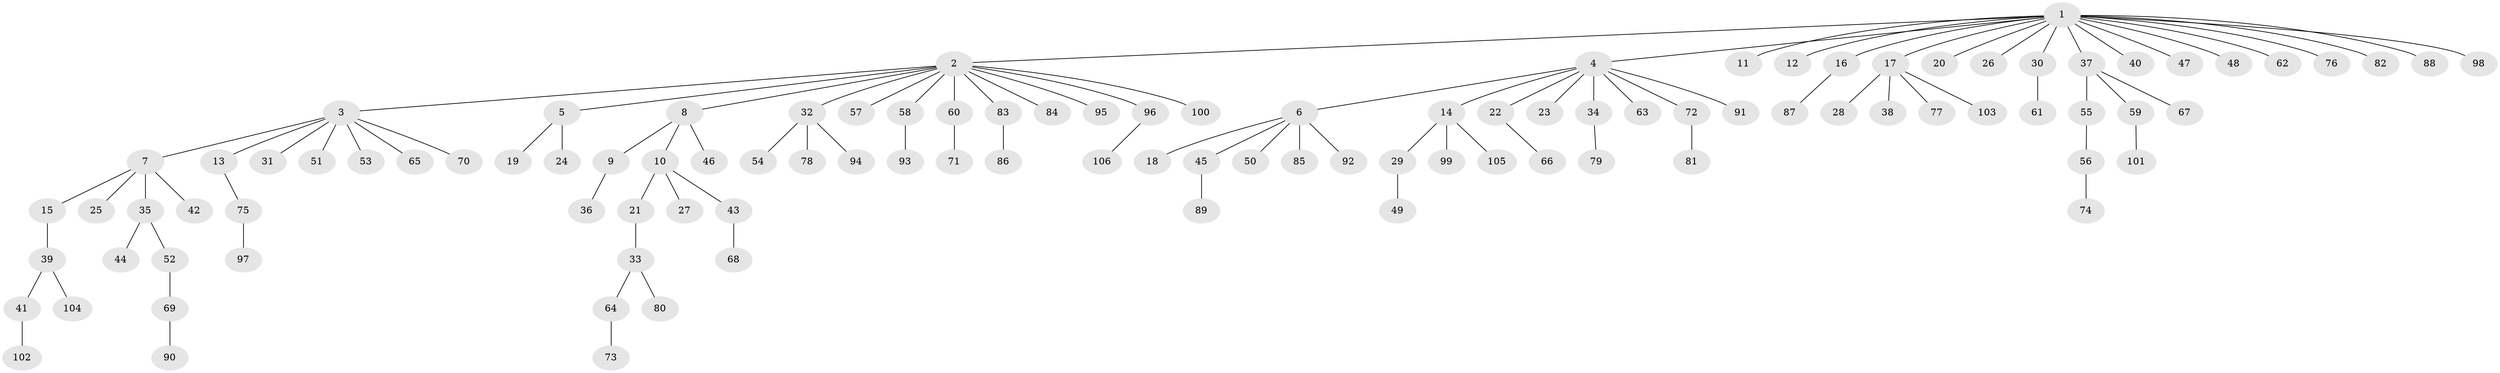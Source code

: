 // Generated by graph-tools (version 1.1) at 2025/11/02/27/25 16:11:11]
// undirected, 106 vertices, 105 edges
graph export_dot {
graph [start="1"]
  node [color=gray90,style=filled];
  1;
  2;
  3;
  4;
  5;
  6;
  7;
  8;
  9;
  10;
  11;
  12;
  13;
  14;
  15;
  16;
  17;
  18;
  19;
  20;
  21;
  22;
  23;
  24;
  25;
  26;
  27;
  28;
  29;
  30;
  31;
  32;
  33;
  34;
  35;
  36;
  37;
  38;
  39;
  40;
  41;
  42;
  43;
  44;
  45;
  46;
  47;
  48;
  49;
  50;
  51;
  52;
  53;
  54;
  55;
  56;
  57;
  58;
  59;
  60;
  61;
  62;
  63;
  64;
  65;
  66;
  67;
  68;
  69;
  70;
  71;
  72;
  73;
  74;
  75;
  76;
  77;
  78;
  79;
  80;
  81;
  82;
  83;
  84;
  85;
  86;
  87;
  88;
  89;
  90;
  91;
  92;
  93;
  94;
  95;
  96;
  97;
  98;
  99;
  100;
  101;
  102;
  103;
  104;
  105;
  106;
  1 -- 2;
  1 -- 4;
  1 -- 11;
  1 -- 12;
  1 -- 16;
  1 -- 17;
  1 -- 20;
  1 -- 26;
  1 -- 30;
  1 -- 37;
  1 -- 40;
  1 -- 47;
  1 -- 48;
  1 -- 62;
  1 -- 76;
  1 -- 82;
  1 -- 88;
  1 -- 98;
  2 -- 3;
  2 -- 5;
  2 -- 8;
  2 -- 32;
  2 -- 57;
  2 -- 58;
  2 -- 60;
  2 -- 83;
  2 -- 84;
  2 -- 95;
  2 -- 96;
  2 -- 100;
  3 -- 7;
  3 -- 13;
  3 -- 31;
  3 -- 51;
  3 -- 53;
  3 -- 65;
  3 -- 70;
  4 -- 6;
  4 -- 14;
  4 -- 22;
  4 -- 23;
  4 -- 34;
  4 -- 63;
  4 -- 72;
  4 -- 91;
  5 -- 19;
  5 -- 24;
  6 -- 18;
  6 -- 45;
  6 -- 50;
  6 -- 85;
  6 -- 92;
  7 -- 15;
  7 -- 25;
  7 -- 35;
  7 -- 42;
  8 -- 9;
  8 -- 10;
  8 -- 46;
  9 -- 36;
  10 -- 21;
  10 -- 27;
  10 -- 43;
  13 -- 75;
  14 -- 29;
  14 -- 99;
  14 -- 105;
  15 -- 39;
  16 -- 87;
  17 -- 28;
  17 -- 38;
  17 -- 77;
  17 -- 103;
  21 -- 33;
  22 -- 66;
  29 -- 49;
  30 -- 61;
  32 -- 54;
  32 -- 78;
  32 -- 94;
  33 -- 64;
  33 -- 80;
  34 -- 79;
  35 -- 44;
  35 -- 52;
  37 -- 55;
  37 -- 59;
  37 -- 67;
  39 -- 41;
  39 -- 104;
  41 -- 102;
  43 -- 68;
  45 -- 89;
  52 -- 69;
  55 -- 56;
  56 -- 74;
  58 -- 93;
  59 -- 101;
  60 -- 71;
  64 -- 73;
  69 -- 90;
  72 -- 81;
  75 -- 97;
  83 -- 86;
  96 -- 106;
}
